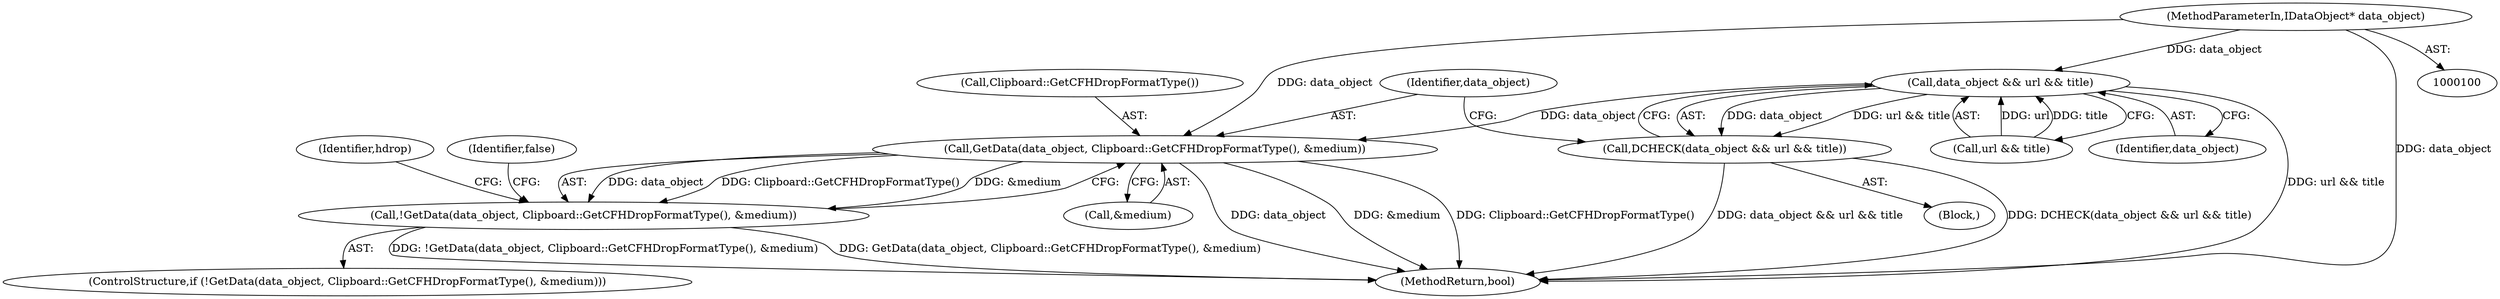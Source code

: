digraph "0_Chrome_e93dc535728da259ec16d1c3cc393f80b25f64ae_7@pointer" {
"1000101" [label="(MethodParameterIn,IDataObject* data_object)"];
"1000106" [label="(Call,data_object && url && title)"];
"1000105" [label="(Call,DCHECK(data_object && url && title))"];
"1000114" [label="(Call,GetData(data_object, Clipboard::GetCFHDropFormatType(), &medium))"];
"1000113" [label="(Call,!GetData(data_object, Clipboard::GetCFHDropFormatType(), &medium))"];
"1000116" [label="(Call,Clipboard::GetCFHDropFormatType())"];
"1000168" [label="(MethodReturn,bool)"];
"1000107" [label="(Identifier,data_object)"];
"1000108" [label="(Call,url && title)"];
"1000120" [label="(Identifier,false)"];
"1000123" [label="(Identifier,hdrop)"];
"1000104" [label="(Block,)"];
"1000115" [label="(Identifier,data_object)"];
"1000112" [label="(ControlStructure,if (!GetData(data_object, Clipboard::GetCFHDropFormatType(), &medium)))"];
"1000114" [label="(Call,GetData(data_object, Clipboard::GetCFHDropFormatType(), &medium))"];
"1000106" [label="(Call,data_object && url && title)"];
"1000101" [label="(MethodParameterIn,IDataObject* data_object)"];
"1000117" [label="(Call,&medium)"];
"1000105" [label="(Call,DCHECK(data_object && url && title))"];
"1000113" [label="(Call,!GetData(data_object, Clipboard::GetCFHDropFormatType(), &medium))"];
"1000101" -> "1000100"  [label="AST: "];
"1000101" -> "1000168"  [label="DDG: data_object"];
"1000101" -> "1000106"  [label="DDG: data_object"];
"1000101" -> "1000114"  [label="DDG: data_object"];
"1000106" -> "1000105"  [label="AST: "];
"1000106" -> "1000107"  [label="CFG: "];
"1000106" -> "1000108"  [label="CFG: "];
"1000107" -> "1000106"  [label="AST: "];
"1000108" -> "1000106"  [label="AST: "];
"1000105" -> "1000106"  [label="CFG: "];
"1000106" -> "1000168"  [label="DDG: url && title"];
"1000106" -> "1000105"  [label="DDG: data_object"];
"1000106" -> "1000105"  [label="DDG: url && title"];
"1000108" -> "1000106"  [label="DDG: url"];
"1000108" -> "1000106"  [label="DDG: title"];
"1000106" -> "1000114"  [label="DDG: data_object"];
"1000105" -> "1000104"  [label="AST: "];
"1000115" -> "1000105"  [label="CFG: "];
"1000105" -> "1000168"  [label="DDG: DCHECK(data_object && url && title)"];
"1000105" -> "1000168"  [label="DDG: data_object && url && title"];
"1000114" -> "1000113"  [label="AST: "];
"1000114" -> "1000117"  [label="CFG: "];
"1000115" -> "1000114"  [label="AST: "];
"1000116" -> "1000114"  [label="AST: "];
"1000117" -> "1000114"  [label="AST: "];
"1000113" -> "1000114"  [label="CFG: "];
"1000114" -> "1000168"  [label="DDG: data_object"];
"1000114" -> "1000168"  [label="DDG: &medium"];
"1000114" -> "1000168"  [label="DDG: Clipboard::GetCFHDropFormatType()"];
"1000114" -> "1000113"  [label="DDG: data_object"];
"1000114" -> "1000113"  [label="DDG: Clipboard::GetCFHDropFormatType()"];
"1000114" -> "1000113"  [label="DDG: &medium"];
"1000113" -> "1000112"  [label="AST: "];
"1000120" -> "1000113"  [label="CFG: "];
"1000123" -> "1000113"  [label="CFG: "];
"1000113" -> "1000168"  [label="DDG: GetData(data_object, Clipboard::GetCFHDropFormatType(), &medium)"];
"1000113" -> "1000168"  [label="DDG: !GetData(data_object, Clipboard::GetCFHDropFormatType(), &medium)"];
}
